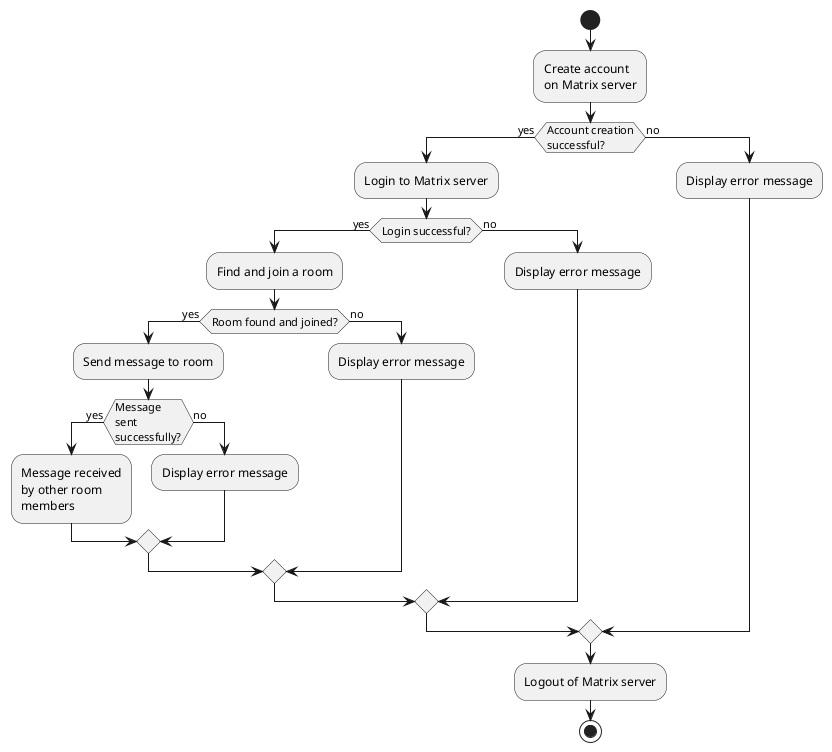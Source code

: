 @startuml
start
:Create account\non Matrix server;
if (Account creation\nsuccessful?) then (yes)
  :Login to Matrix server;
  if (Login successful?) then (yes)
    :Find and join a room;
    if (Room found and joined?) then (yes)
      :Send message to room;
      if (Message\nsent\nsuccessfully?) then (yes)
        :Message received\nby other room\nmembers;
      else (no)
        :Display error message;
      endif
    else (no)
      :Display error message;
    endif
  else (no)
    :Display error message;
  endif
else (no)
  :Display error message;
endif
:Logout of Matrix server;
stop
@enduml
